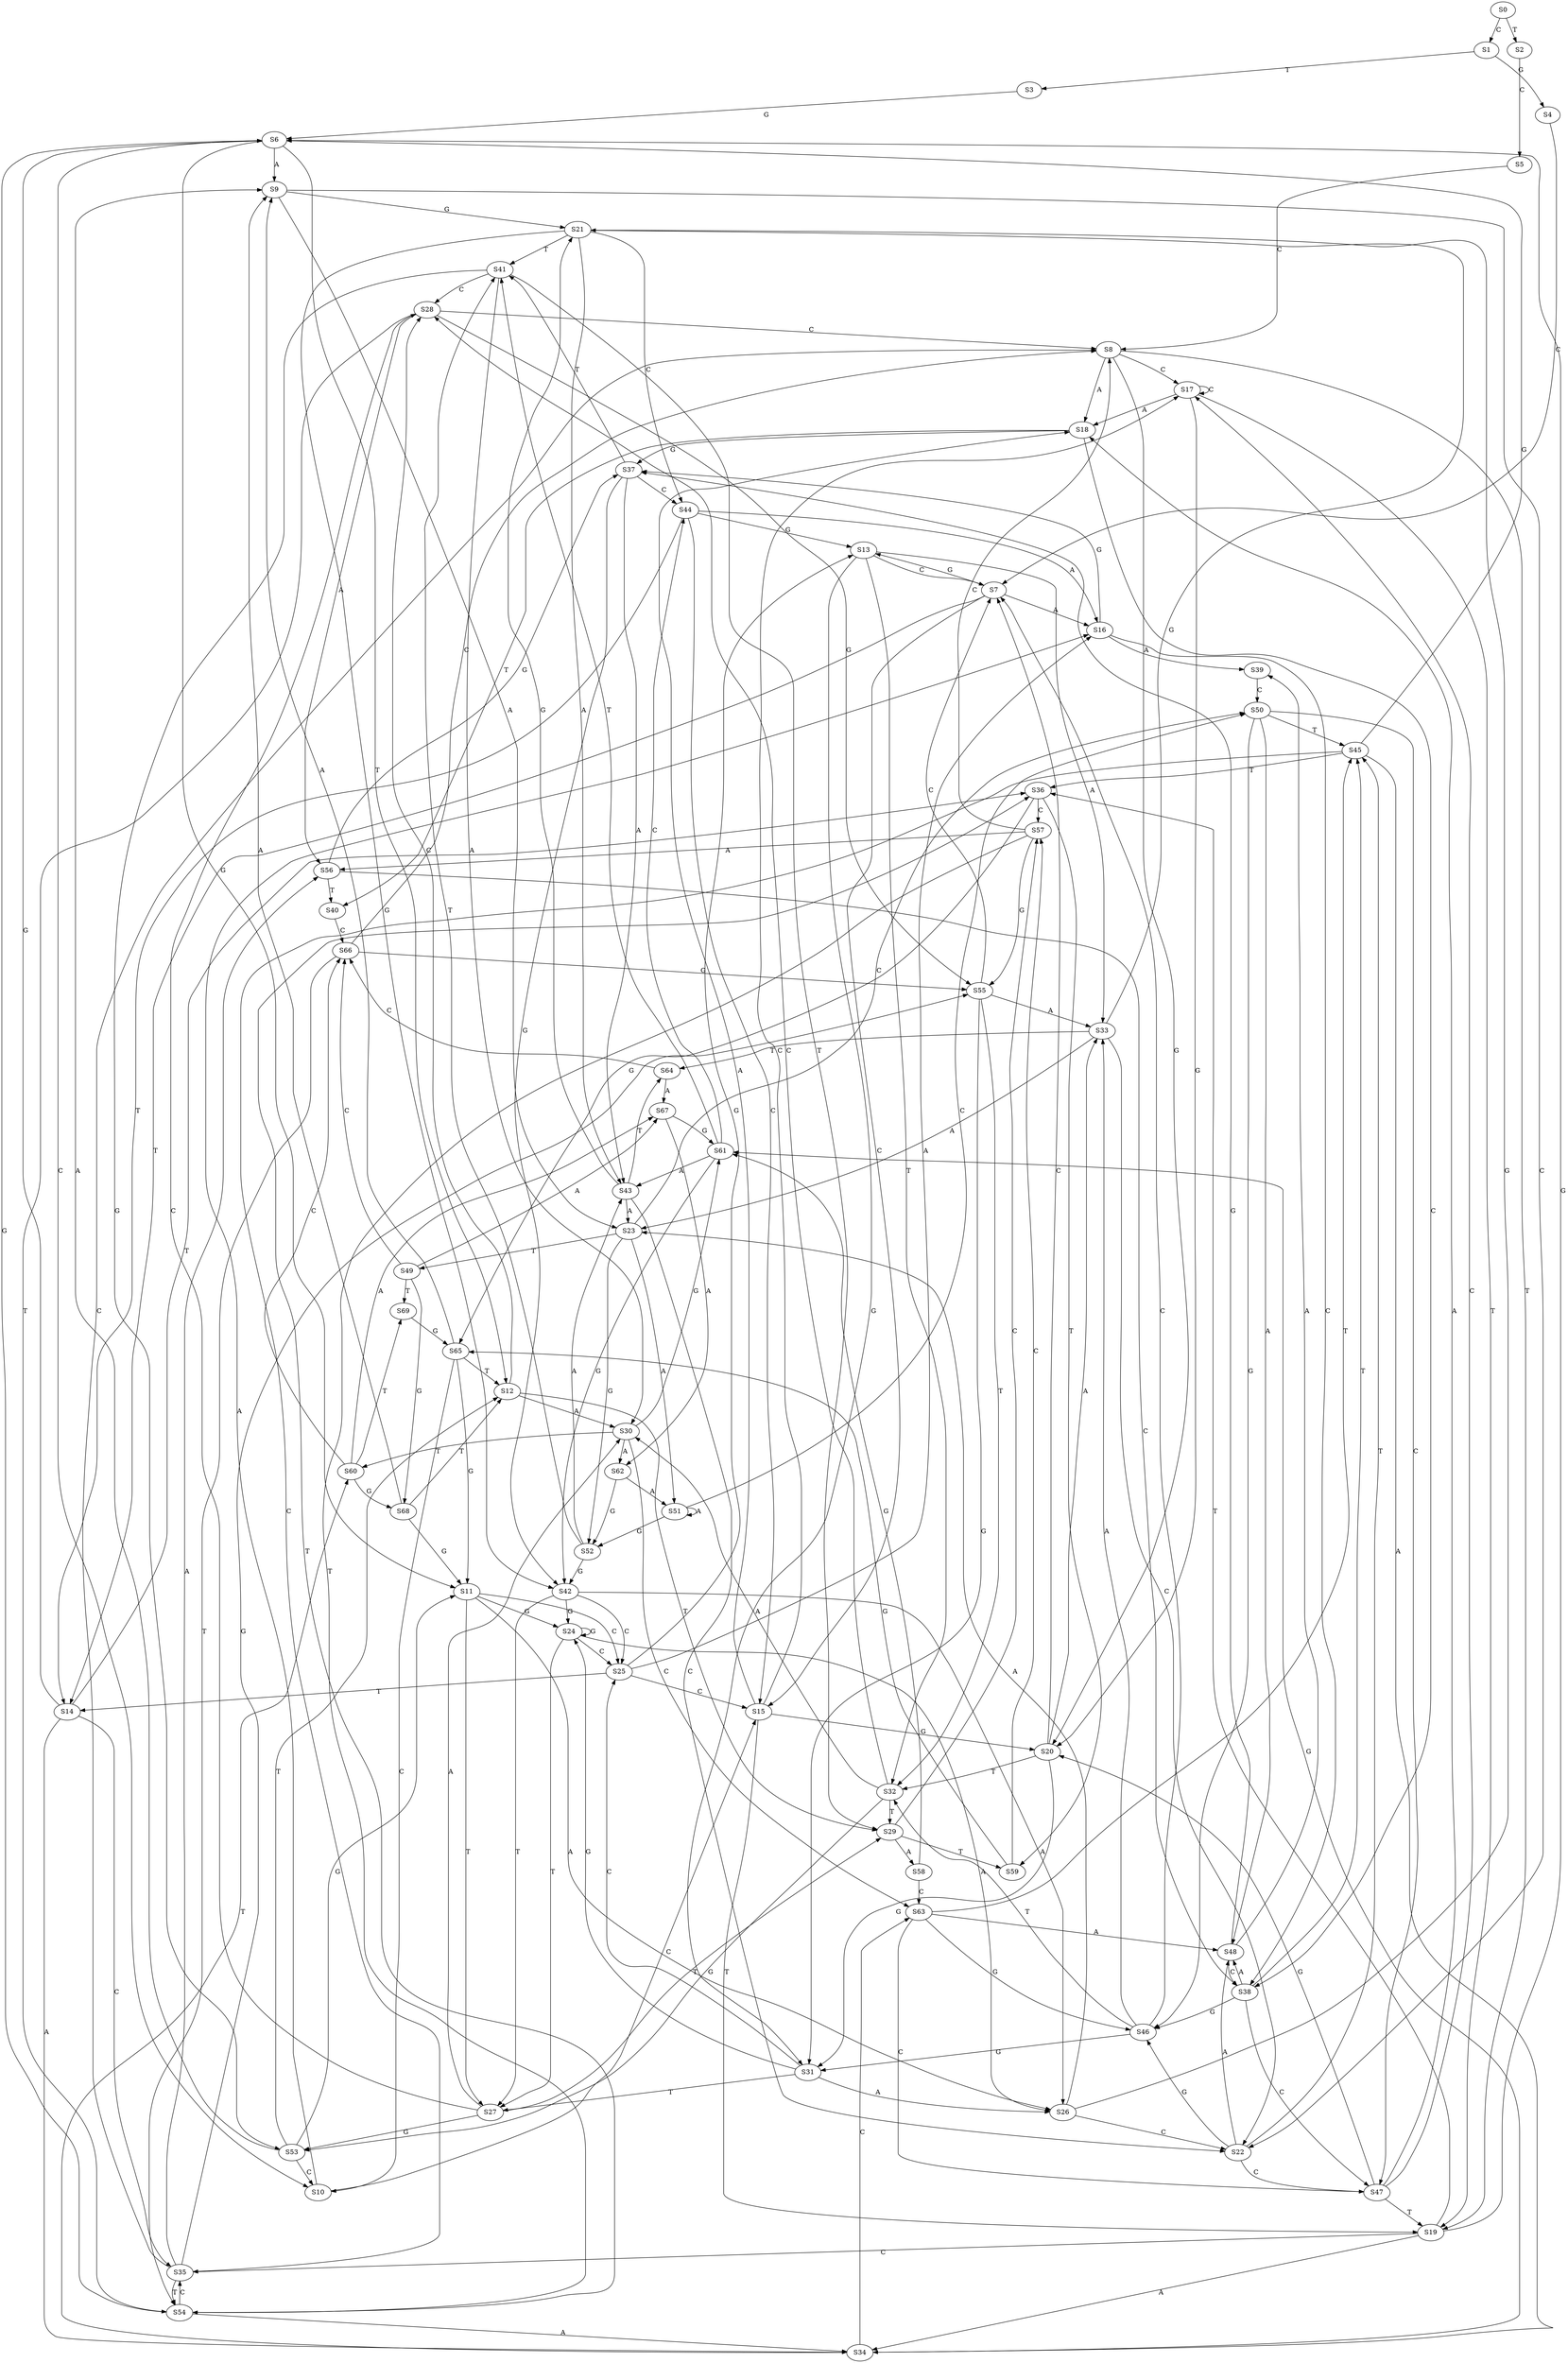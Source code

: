 strict digraph  {
	S0 -> S1 [ label = C ];
	S0 -> S2 [ label = T ];
	S1 -> S3 [ label = T ];
	S1 -> S4 [ label = G ];
	S2 -> S5 [ label = C ];
	S3 -> S6 [ label = G ];
	S4 -> S7 [ label = C ];
	S5 -> S8 [ label = C ];
	S6 -> S9 [ label = A ];
	S6 -> S10 [ label = C ];
	S6 -> S11 [ label = G ];
	S6 -> S12 [ label = T ];
	S7 -> S13 [ label = G ];
	S7 -> S14 [ label = T ];
	S7 -> S15 [ label = C ];
	S7 -> S16 [ label = A ];
	S8 -> S17 [ label = C ];
	S8 -> S18 [ label = A ];
	S8 -> S19 [ label = T ];
	S8 -> S20 [ label = G ];
	S9 -> S21 [ label = G ];
	S9 -> S22 [ label = C ];
	S9 -> S23 [ label = A ];
	S10 -> S15 [ label = C ];
	S10 -> S16 [ label = A ];
	S11 -> S24 [ label = G ];
	S11 -> S25 [ label = C ];
	S11 -> S26 [ label = A ];
	S11 -> S27 [ label = T ];
	S12 -> S28 [ label = C ];
	S12 -> S29 [ label = T ];
	S12 -> S30 [ label = A ];
	S13 -> S31 [ label = G ];
	S13 -> S7 [ label = C ];
	S13 -> S32 [ label = T ];
	S13 -> S33 [ label = A ];
	S14 -> S34 [ label = A ];
	S14 -> S35 [ label = C ];
	S14 -> S36 [ label = T ];
	S14 -> S6 [ label = G ];
	S15 -> S20 [ label = G ];
	S15 -> S18 [ label = A ];
	S15 -> S19 [ label = T ];
	S15 -> S17 [ label = C ];
	S16 -> S37 [ label = G ];
	S16 -> S38 [ label = C ];
	S16 -> S39 [ label = A ];
	S17 -> S20 [ label = G ];
	S17 -> S17 [ label = C ];
	S17 -> S18 [ label = A ];
	S17 -> S19 [ label = T ];
	S18 -> S37 [ label = G ];
	S18 -> S40 [ label = T ];
	S18 -> S38 [ label = C ];
	S19 -> S6 [ label = G ];
	S19 -> S34 [ label = A ];
	S19 -> S35 [ label = C ];
	S19 -> S36 [ label = T ];
	S20 -> S33 [ label = A ];
	S20 -> S31 [ label = G ];
	S20 -> S32 [ label = T ];
	S20 -> S7 [ label = C ];
	S21 -> S41 [ label = T ];
	S21 -> S42 [ label = G ];
	S21 -> S43 [ label = A ];
	S21 -> S44 [ label = C ];
	S22 -> S45 [ label = T ];
	S22 -> S46 [ label = G ];
	S22 -> S47 [ label = C ];
	S22 -> S48 [ label = A ];
	S23 -> S49 [ label = T ];
	S23 -> S50 [ label = C ];
	S23 -> S51 [ label = A ];
	S23 -> S52 [ label = G ];
	S24 -> S27 [ label = T ];
	S24 -> S25 [ label = C ];
	S24 -> S24 [ label = G ];
	S24 -> S26 [ label = A ];
	S25 -> S14 [ label = T ];
	S25 -> S15 [ label = C ];
	S25 -> S16 [ label = A ];
	S25 -> S13 [ label = G ];
	S26 -> S23 [ label = A ];
	S26 -> S21 [ label = G ];
	S26 -> S22 [ label = C ];
	S27 -> S30 [ label = A ];
	S27 -> S28 [ label = C ];
	S27 -> S53 [ label = G ];
	S27 -> S29 [ label = T ];
	S28 -> S54 [ label = T ];
	S28 -> S55 [ label = G ];
	S28 -> S56 [ label = A ];
	S28 -> S8 [ label = C ];
	S29 -> S57 [ label = C ];
	S29 -> S58 [ label = A ];
	S29 -> S59 [ label = T ];
	S30 -> S60 [ label = T ];
	S30 -> S61 [ label = G ];
	S30 -> S62 [ label = A ];
	S30 -> S63 [ label = C ];
	S31 -> S26 [ label = A ];
	S31 -> S24 [ label = G ];
	S31 -> S25 [ label = C ];
	S31 -> S27 [ label = T ];
	S32 -> S28 [ label = C ];
	S32 -> S30 [ label = A ];
	S32 -> S53 [ label = G ];
	S32 -> S29 [ label = T ];
	S33 -> S23 [ label = A ];
	S33 -> S22 [ label = C ];
	S33 -> S21 [ label = G ];
	S33 -> S64 [ label = T ];
	S34 -> S61 [ label = G ];
	S34 -> S60 [ label = T ];
	S34 -> S63 [ label = C ];
	S35 -> S54 [ label = T ];
	S35 -> S55 [ label = G ];
	S35 -> S8 [ label = C ];
	S35 -> S56 [ label = A ];
	S36 -> S57 [ label = C ];
	S36 -> S59 [ label = T ];
	S36 -> S65 [ label = G ];
	S37 -> S42 [ label = G ];
	S37 -> S41 [ label = T ];
	S37 -> S43 [ label = A ];
	S37 -> S44 [ label = C ];
	S38 -> S45 [ label = T ];
	S38 -> S47 [ label = C ];
	S38 -> S48 [ label = A ];
	S38 -> S46 [ label = G ];
	S39 -> S50 [ label = C ];
	S40 -> S66 [ label = C ];
	S41 -> S30 [ label = A ];
	S41 -> S28 [ label = C ];
	S41 -> S53 [ label = G ];
	S41 -> S29 [ label = T ];
	S42 -> S26 [ label = A ];
	S42 -> S24 [ label = G ];
	S42 -> S27 [ label = T ];
	S42 -> S25 [ label = C ];
	S43 -> S23 [ label = A ];
	S43 -> S22 [ label = C ];
	S43 -> S64 [ label = T ];
	S43 -> S21 [ label = G ];
	S44 -> S15 [ label = C ];
	S44 -> S16 [ label = A ];
	S44 -> S14 [ label = T ];
	S44 -> S13 [ label = G ];
	S45 -> S34 [ label = A ];
	S45 -> S35 [ label = C ];
	S45 -> S36 [ label = T ];
	S45 -> S6 [ label = G ];
	S46 -> S31 [ label = G ];
	S46 -> S33 [ label = A ];
	S46 -> S32 [ label = T ];
	S46 -> S7 [ label = C ];
	S47 -> S17 [ label = C ];
	S47 -> S18 [ label = A ];
	S47 -> S19 [ label = T ];
	S47 -> S20 [ label = G ];
	S48 -> S37 [ label = G ];
	S48 -> S38 [ label = C ];
	S48 -> S39 [ label = A ];
	S49 -> S67 [ label = A ];
	S49 -> S66 [ label = C ];
	S49 -> S68 [ label = G ];
	S49 -> S69 [ label = T ];
	S50 -> S48 [ label = A ];
	S50 -> S47 [ label = C ];
	S50 -> S46 [ label = G ];
	S50 -> S45 [ label = T ];
	S51 -> S52 [ label = G ];
	S51 -> S50 [ label = C ];
	S51 -> S51 [ label = A ];
	S52 -> S41 [ label = T ];
	S52 -> S43 [ label = A ];
	S52 -> S42 [ label = G ];
	S53 -> S12 [ label = T ];
	S53 -> S11 [ label = G ];
	S53 -> S9 [ label = A ];
	S53 -> S10 [ label = C ];
	S54 -> S6 [ label = G ];
	S54 -> S35 [ label = C ];
	S54 -> S34 [ label = A ];
	S54 -> S36 [ label = T ];
	S55 -> S31 [ label = G ];
	S55 -> S32 [ label = T ];
	S55 -> S7 [ label = C ];
	S55 -> S33 [ label = A ];
	S56 -> S40 [ label = T ];
	S56 -> S38 [ label = C ];
	S56 -> S37 [ label = G ];
	S57 -> S56 [ label = A ];
	S57 -> S8 [ label = C ];
	S57 -> S54 [ label = T ];
	S57 -> S55 [ label = G ];
	S58 -> S63 [ label = C ];
	S58 -> S61 [ label = G ];
	S59 -> S65 [ label = G ];
	S59 -> S57 [ label = C ];
	S60 -> S66 [ label = C ];
	S60 -> S67 [ label = A ];
	S60 -> S69 [ label = T ];
	S60 -> S68 [ label = G ];
	S61 -> S41 [ label = T ];
	S61 -> S43 [ label = A ];
	S61 -> S44 [ label = C ];
	S61 -> S42 [ label = G ];
	S62 -> S52 [ label = G ];
	S62 -> S51 [ label = A ];
	S63 -> S46 [ label = G ];
	S63 -> S45 [ label = T ];
	S63 -> S47 [ label = C ];
	S63 -> S48 [ label = A ];
	S64 -> S67 [ label = A ];
	S64 -> S66 [ label = C ];
	S65 -> S11 [ label = G ];
	S65 -> S10 [ label = C ];
	S65 -> S12 [ label = T ];
	S65 -> S9 [ label = A ];
	S66 -> S8 [ label = C ];
	S66 -> S55 [ label = G ];
	S66 -> S54 [ label = T ];
	S67 -> S61 [ label = G ];
	S67 -> S62 [ label = A ];
	S68 -> S11 [ label = G ];
	S68 -> S9 [ label = A ];
	S68 -> S12 [ label = T ];
	S69 -> S65 [ label = G ];
}
